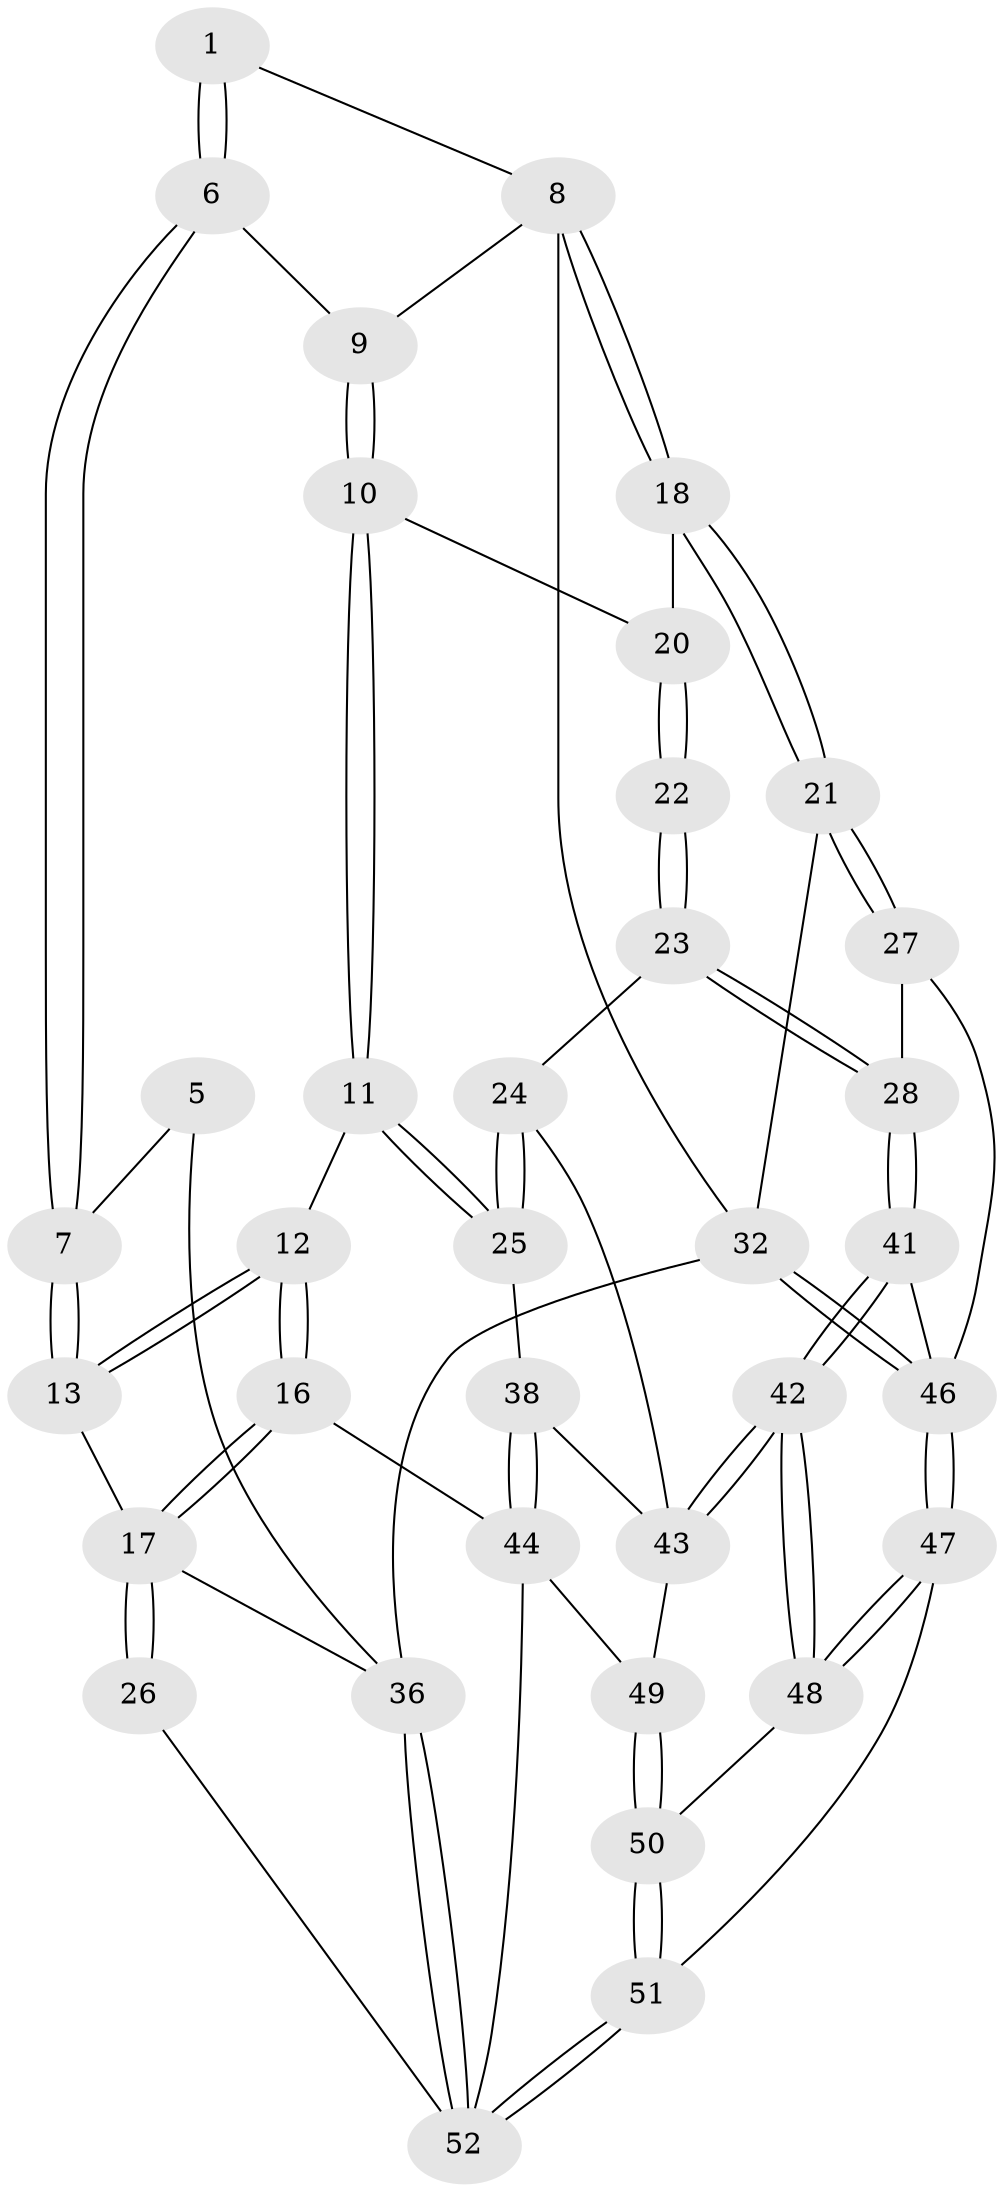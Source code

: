 // original degree distribution, {3: 0.038461538461538464, 4: 0.23076923076923078, 5: 0.5384615384615384, 6: 0.19230769230769232}
// Generated by graph-tools (version 1.1) at 2025/06/03/04/25 22:06:03]
// undirected, 36 vertices, 85 edges
graph export_dot {
graph [start="1"]
  node [color=gray90,style=filled];
  1 [pos="+0.5828275070015556+0"];
  5 [pos="+0+0"];
  6 [pos="+0.5146106289968058+0.12107490578678576"];
  7 [pos="+0.3853569807627259+0.23189453274509444"];
  8 [pos="+0.8290749836945477+0.38698584402421576",super="+2"];
  9 [pos="+0.7014627989178912+0.3494383254304264"];
  10 [pos="+0.5903956481979941+0.4939435885774772"];
  11 [pos="+0.5536856224575767+0.5075585634705588"];
  12 [pos="+0.37281100031119213+0.45059031799925026"];
  13 [pos="+0.3549174059102122+0.2663712199985903"];
  16 [pos="+0.3596039497784909+0.47491608678542596"];
  17 [pos="+0+0.5506164970306873",super="+14+15"];
  18 [pos="+0.8948072625260843+0.44944642236980853"];
  20 [pos="+0.6139266273339409+0.5015968891309143",super="+19"];
  21 [pos="+1+0.4160020805978211"];
  22 [pos="+0.7970906895698603+0.6403894239433825"];
  23 [pos="+0.7848229350802961+0.6938935426407976"];
  24 [pos="+0.7393601466795597+0.7037502710671101"];
  25 [pos="+0.6170793008175668+0.6911980061121483"];
  26 [pos="+0+0.5560324845650352"];
  27 [pos="+1+0.6433982684410233"];
  28 [pos="+0.7960391854984299+0.7061699105530117"];
  32 [pos="+1+1",super="+3"];
  36 [pos="+0+1",super="+4"];
  38 [pos="+0.585315089723428+0.82539308378134",super="+29"];
  41 [pos="+0.8365449022177794+0.7794870026643903"];
  42 [pos="+0.7279692876991178+0.9912495285487483"];
  43 [pos="+0.6648242506461097+0.9017371639832265",super="+37"];
  44 [pos="+0.5275141880852239+0.8892113450465431",super="+39+31"];
  46 [pos="+0.8558430666278822+1",super="+45+33"];
  47 [pos="+0.7730932458522946+1"];
  48 [pos="+0.7333766336412954+1"];
  49 [pos="+0.5426748864860824+0.9099659746254781"];
  50 [pos="+0.543516694386639+0.9163346012503037"];
  51 [pos="+0.4809067798270789+1"];
  52 [pos="+0.2678978819827276+1",super="+40+35+34"];
  1 -- 6;
  1 -- 6;
  1 -- 8;
  5 -- 7;
  5 -- 36;
  6 -- 7;
  6 -- 7;
  6 -- 9;
  7 -- 13;
  7 -- 13;
  8 -- 9;
  8 -- 18;
  8 -- 18;
  8 -- 32;
  9 -- 10;
  9 -- 10;
  10 -- 11;
  10 -- 11;
  10 -- 20;
  11 -- 12;
  11 -- 25;
  11 -- 25;
  12 -- 13;
  12 -- 13;
  12 -- 16;
  12 -- 16;
  13 -- 17;
  16 -- 17;
  16 -- 17;
  16 -- 44;
  17 -- 26 [weight=2];
  17 -- 26;
  17 -- 36;
  18 -- 21;
  18 -- 21;
  18 -- 20;
  20 -- 22 [weight=2];
  20 -- 22;
  21 -- 27;
  21 -- 27;
  21 -- 32;
  22 -- 23;
  22 -- 23;
  23 -- 24;
  23 -- 28;
  23 -- 28;
  24 -- 25;
  24 -- 25;
  24 -- 43;
  25 -- 38;
  26 -- 52;
  27 -- 28;
  27 -- 46;
  28 -- 41;
  28 -- 41;
  32 -- 46 [weight=2];
  32 -- 46;
  32 -- 36 [weight=2];
  36 -- 52 [weight=2];
  36 -- 52;
  38 -- 44 [weight=2];
  38 -- 44;
  38 -- 43;
  41 -- 42;
  41 -- 42;
  41 -- 46;
  42 -- 43;
  42 -- 43;
  42 -- 48;
  42 -- 48;
  43 -- 49;
  44 -- 49;
  44 -- 52 [weight=2];
  46 -- 47;
  46 -- 47;
  47 -- 48;
  47 -- 48;
  47 -- 51;
  48 -- 50;
  49 -- 50;
  49 -- 50;
  50 -- 51;
  50 -- 51;
  51 -- 52;
  51 -- 52;
}

